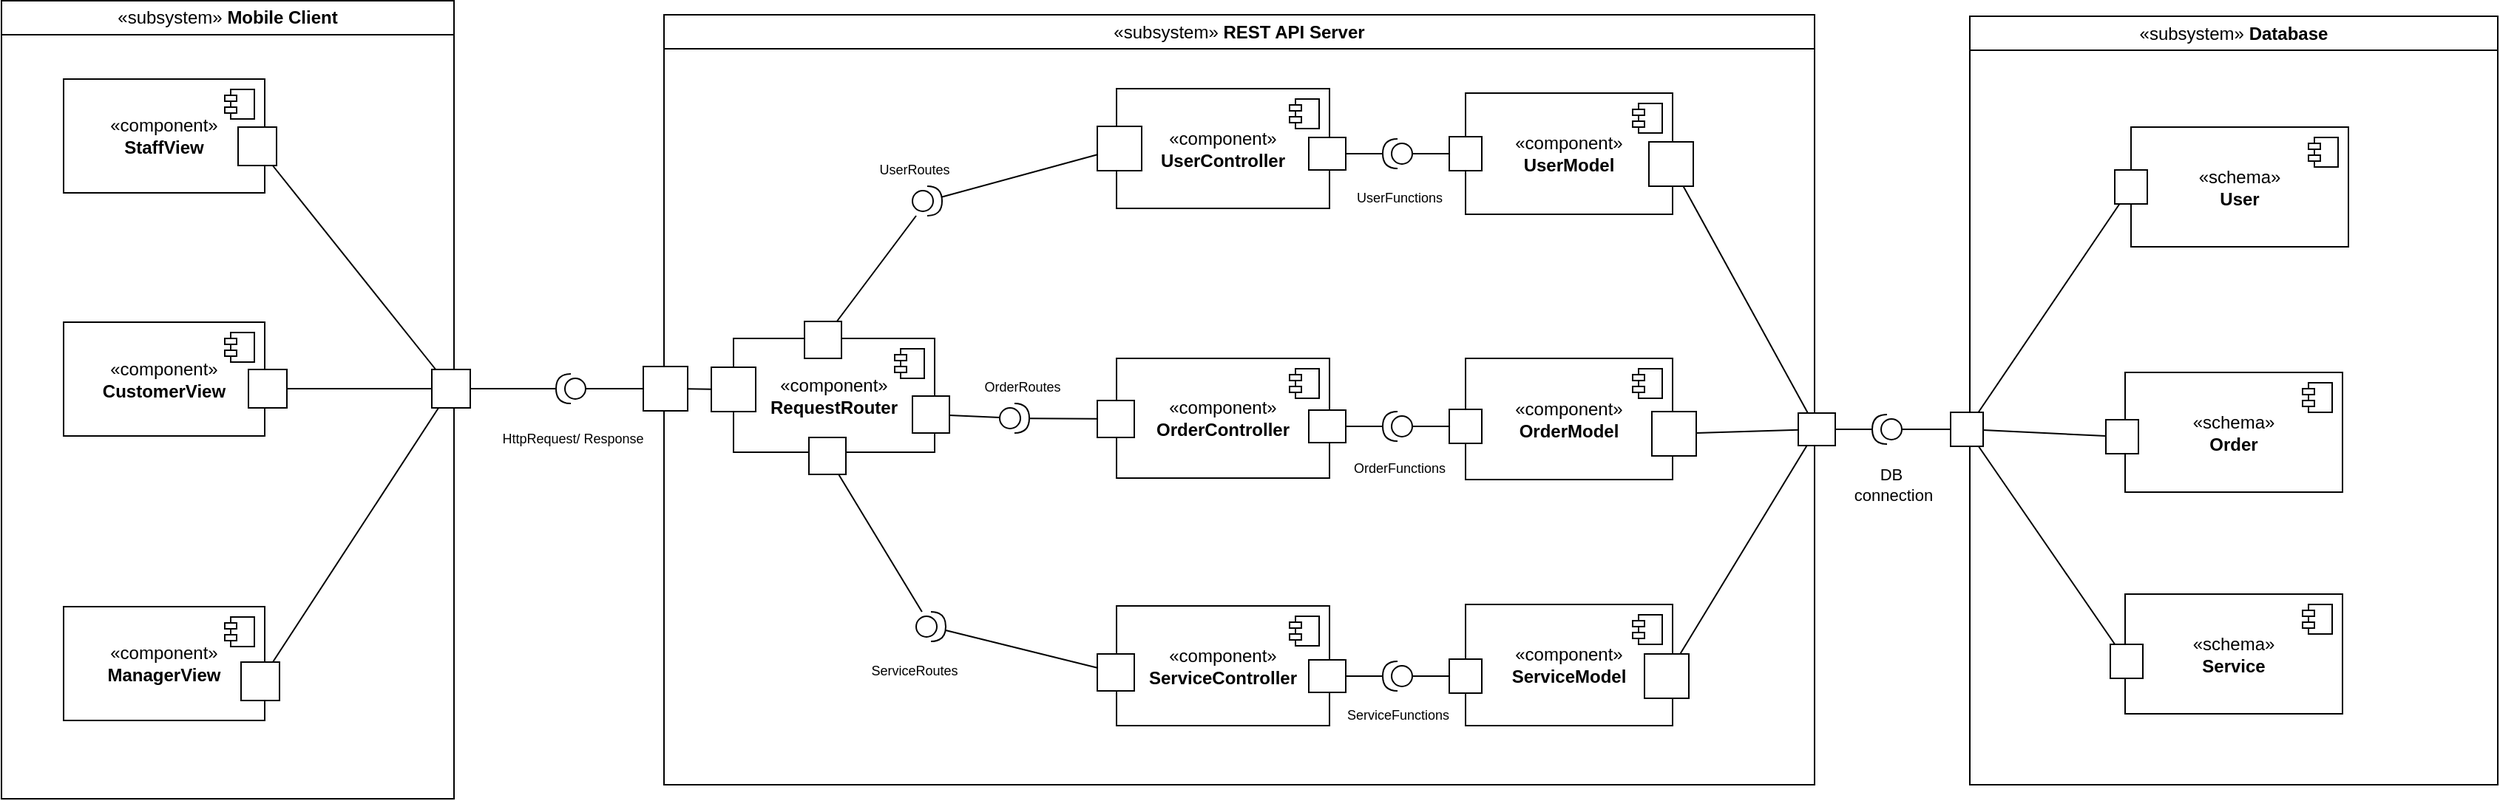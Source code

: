 <mxfile version="25.0.1">
  <diagram name="Page-1" id="HyluQ6U4d7ig4y1MqjCH">
    <mxGraphModel dx="2880" dy="2180" grid="0" gridSize="10" guides="1" tooltips="1" connect="1" arrows="1" fold="1" page="0" pageScale="1" pageWidth="827" pageHeight="1169" math="0" shadow="0">
      <root>
        <mxCell id="0" />
        <mxCell id="1" parent="0" />
        <mxCell id="JhBSRDXb_o0inempLnrZ-23" value="&lt;span style=&quot;font-weight: 400;&quot;&gt;«subsystem»&amp;nbsp;&lt;/span&gt;&lt;b&gt;REST API Server&lt;/b&gt;" style="swimlane;whiteSpace=wrap;html=1;" vertex="1" parent="1">
          <mxGeometry x="-361" y="-393" width="778" height="521" as="geometry" />
        </mxCell>
        <mxCell id="JhBSRDXb_o0inempLnrZ-3" value="«component»&lt;br&gt;&lt;b&gt;OrderController&lt;/b&gt;" style="html=1;dropTarget=0;whiteSpace=wrap;" vertex="1" parent="JhBSRDXb_o0inempLnrZ-23">
          <mxGeometry x="306" y="232.5" width="144" height="81" as="geometry" />
        </mxCell>
        <mxCell id="JhBSRDXb_o0inempLnrZ-4" value="" style="shape=module;jettyWidth=8;jettyHeight=4;" vertex="1" parent="JhBSRDXb_o0inempLnrZ-3">
          <mxGeometry x="1" width="20" height="20" relative="1" as="geometry">
            <mxPoint x="-27" y="7" as="offset" />
          </mxGeometry>
        </mxCell>
        <mxCell id="JhBSRDXb_o0inempLnrZ-5" value="«component»&lt;br&gt;&lt;b&gt;OrderModel&lt;/b&gt;" style="html=1;dropTarget=0;whiteSpace=wrap;" vertex="1" parent="JhBSRDXb_o0inempLnrZ-23">
          <mxGeometry x="542" y="232.5" width="140" height="82" as="geometry" />
        </mxCell>
        <mxCell id="JhBSRDXb_o0inempLnrZ-6" value="" style="shape=module;jettyWidth=8;jettyHeight=4;" vertex="1" parent="JhBSRDXb_o0inempLnrZ-5">
          <mxGeometry x="1" width="20" height="20" relative="1" as="geometry">
            <mxPoint x="-27" y="7" as="offset" />
          </mxGeometry>
        </mxCell>
        <mxCell id="JhBSRDXb_o0inempLnrZ-13" value="«component»&lt;br&gt;&lt;b&gt;ServiceController&lt;/b&gt;" style="html=1;dropTarget=0;whiteSpace=wrap;" vertex="1" parent="JhBSRDXb_o0inempLnrZ-23">
          <mxGeometry x="306" y="400" width="144" height="81" as="geometry" />
        </mxCell>
        <mxCell id="JhBSRDXb_o0inempLnrZ-14" value="" style="shape=module;jettyWidth=8;jettyHeight=4;" vertex="1" parent="JhBSRDXb_o0inempLnrZ-13">
          <mxGeometry x="1" width="20" height="20" relative="1" as="geometry">
            <mxPoint x="-27" y="7" as="offset" />
          </mxGeometry>
        </mxCell>
        <mxCell id="JhBSRDXb_o0inempLnrZ-15" value="«component»&lt;br&gt;&lt;b&gt;UserController&lt;/b&gt;" style="html=1;dropTarget=0;whiteSpace=wrap;" vertex="1" parent="JhBSRDXb_o0inempLnrZ-23">
          <mxGeometry x="306" y="50" width="144" height="81" as="geometry" />
        </mxCell>
        <mxCell id="JhBSRDXb_o0inempLnrZ-16" value="" style="shape=module;jettyWidth=8;jettyHeight=4;" vertex="1" parent="JhBSRDXb_o0inempLnrZ-15">
          <mxGeometry x="1" width="20" height="20" relative="1" as="geometry">
            <mxPoint x="-27" y="7" as="offset" />
          </mxGeometry>
        </mxCell>
        <mxCell id="JhBSRDXb_o0inempLnrZ-17" value="«component»&lt;br&gt;&lt;b&gt;ServiceModel&lt;/b&gt;" style="html=1;dropTarget=0;whiteSpace=wrap;" vertex="1" parent="JhBSRDXb_o0inempLnrZ-23">
          <mxGeometry x="542" y="399" width="140" height="82" as="geometry" />
        </mxCell>
        <mxCell id="JhBSRDXb_o0inempLnrZ-18" value="" style="shape=module;jettyWidth=8;jettyHeight=4;" vertex="1" parent="JhBSRDXb_o0inempLnrZ-17">
          <mxGeometry x="1" width="20" height="20" relative="1" as="geometry">
            <mxPoint x="-27" y="7" as="offset" />
          </mxGeometry>
        </mxCell>
        <mxCell id="JhBSRDXb_o0inempLnrZ-19" value="«component»&lt;br&gt;&lt;b&gt;UserModel&lt;/b&gt;" style="html=1;dropTarget=0;whiteSpace=wrap;" vertex="1" parent="JhBSRDXb_o0inempLnrZ-23">
          <mxGeometry x="542" y="53" width="140" height="82" as="geometry" />
        </mxCell>
        <mxCell id="JhBSRDXb_o0inempLnrZ-20" value="" style="shape=module;jettyWidth=8;jettyHeight=4;" vertex="1" parent="JhBSRDXb_o0inempLnrZ-19">
          <mxGeometry x="1" width="20" height="20" relative="1" as="geometry">
            <mxPoint x="-27" y="7" as="offset" />
          </mxGeometry>
        </mxCell>
        <mxCell id="JhBSRDXb_o0inempLnrZ-21" value="«component»&lt;br&gt;&lt;b&gt;RequestRouter&lt;/b&gt;" style="html=1;dropTarget=0;whiteSpace=wrap;" vertex="1" parent="JhBSRDXb_o0inempLnrZ-23">
          <mxGeometry x="47" y="219" width="136" height="77" as="geometry" />
        </mxCell>
        <mxCell id="JhBSRDXb_o0inempLnrZ-22" value="" style="shape=module;jettyWidth=8;jettyHeight=4;" vertex="1" parent="JhBSRDXb_o0inempLnrZ-21">
          <mxGeometry x="1" width="20" height="20" relative="1" as="geometry">
            <mxPoint x="-27" y="7" as="offset" />
          </mxGeometry>
        </mxCell>
        <mxCell id="JhBSRDXb_o0inempLnrZ-28" value="" style="html=1;rounded=0;" vertex="1" parent="JhBSRDXb_o0inempLnrZ-23">
          <mxGeometry x="-14" y="238" width="30" height="30" as="geometry" />
        </mxCell>
        <mxCell id="JhBSRDXb_o0inempLnrZ-32" value="" style="shape=providedRequiredInterface;html=1;verticalLabelPosition=bottom;sketch=0;rotation=-180;" vertex="1" parent="JhBSRDXb_o0inempLnrZ-23">
          <mxGeometry x="486" y="84" width="20" height="20" as="geometry" />
        </mxCell>
        <mxCell id="JhBSRDXb_o0inempLnrZ-33" value="" style="html=1;rounded=0;" vertex="1" parent="JhBSRDXb_o0inempLnrZ-23">
          <mxGeometry x="436" y="83" width="25" height="22" as="geometry" />
        </mxCell>
        <mxCell id="JhBSRDXb_o0inempLnrZ-36" value="" style="endArrow=none;html=1;rounded=0;fontSize=12;startSize=8;endSize=8;curved=1;entryX=1;entryY=0.5;entryDx=0;entryDy=0;entryPerimeter=0;" edge="1" parent="JhBSRDXb_o0inempLnrZ-23" source="JhBSRDXb_o0inempLnrZ-33" target="JhBSRDXb_o0inempLnrZ-32">
          <mxGeometry relative="1" as="geometry">
            <mxPoint x="300" y="281.459" as="sourcePoint" />
            <mxPoint x="441" y="203.459" as="targetPoint" />
          </mxGeometry>
        </mxCell>
        <mxCell id="JhBSRDXb_o0inempLnrZ-37" value="" style="html=1;rounded=0;" vertex="1" parent="JhBSRDXb_o0inempLnrZ-23">
          <mxGeometry x="531" y="82.5" width="22" height="23" as="geometry" />
        </mxCell>
        <mxCell id="JhBSRDXb_o0inempLnrZ-38" value="" style="endArrow=none;html=1;rounded=0;align=center;verticalAlign=top;endFill=0;labelBackgroundColor=none;endSize=2;fontSize=12;curved=1;entryX=0;entryY=0.5;entryDx=0;entryDy=0;entryPerimeter=0;" edge="1" source="JhBSRDXb_o0inempLnrZ-37" target="JhBSRDXb_o0inempLnrZ-32" parent="JhBSRDXb_o0inempLnrZ-23">
          <mxGeometry relative="1" as="geometry">
            <mxPoint x="548" y="140" as="targetPoint" />
          </mxGeometry>
        </mxCell>
        <mxCell id="JhBSRDXb_o0inempLnrZ-40" value="" style="shape=providedRequiredInterface;html=1;verticalLabelPosition=bottom;sketch=0;rotation=-180;" vertex="1" parent="JhBSRDXb_o0inempLnrZ-23">
          <mxGeometry x="486" y="268.5" width="20" height="20" as="geometry" />
        </mxCell>
        <mxCell id="JhBSRDXb_o0inempLnrZ-41" value="" style="html=1;rounded=0;" vertex="1" parent="JhBSRDXb_o0inempLnrZ-23">
          <mxGeometry x="436" y="267.5" width="25" height="22" as="geometry" />
        </mxCell>
        <mxCell id="JhBSRDXb_o0inempLnrZ-42" value="" style="endArrow=none;html=1;rounded=0;fontSize=12;startSize=8;endSize=8;curved=1;entryX=1;entryY=0.5;entryDx=0;entryDy=0;entryPerimeter=0;" edge="1" parent="JhBSRDXb_o0inempLnrZ-23" source="JhBSRDXb_o0inempLnrZ-41" target="JhBSRDXb_o0inempLnrZ-40">
          <mxGeometry relative="1" as="geometry">
            <mxPoint x="300" y="465.959" as="sourcePoint" />
            <mxPoint x="441" y="387.959" as="targetPoint" />
          </mxGeometry>
        </mxCell>
        <mxCell id="JhBSRDXb_o0inempLnrZ-43" value="" style="html=1;rounded=0;" vertex="1" parent="JhBSRDXb_o0inempLnrZ-23">
          <mxGeometry x="531" y="267" width="22" height="23" as="geometry" />
        </mxCell>
        <mxCell id="JhBSRDXb_o0inempLnrZ-44" value="" style="endArrow=none;html=1;rounded=0;align=center;verticalAlign=top;endFill=0;labelBackgroundColor=none;endSize=2;fontSize=12;curved=1;entryX=0;entryY=0.5;entryDx=0;entryDy=0;entryPerimeter=0;" edge="1" parent="JhBSRDXb_o0inempLnrZ-23" source="JhBSRDXb_o0inempLnrZ-43" target="JhBSRDXb_o0inempLnrZ-40">
          <mxGeometry relative="1" as="geometry">
            <mxPoint x="548" y="324.5" as="targetPoint" />
          </mxGeometry>
        </mxCell>
        <mxCell id="JhBSRDXb_o0inempLnrZ-45" value="" style="shape=providedRequiredInterface;html=1;verticalLabelPosition=bottom;sketch=0;rotation=-180;" vertex="1" parent="JhBSRDXb_o0inempLnrZ-23">
          <mxGeometry x="486" y="437.5" width="20" height="20" as="geometry" />
        </mxCell>
        <mxCell id="JhBSRDXb_o0inempLnrZ-46" value="" style="html=1;rounded=0;" vertex="1" parent="JhBSRDXb_o0inempLnrZ-23">
          <mxGeometry x="436" y="436.5" width="25" height="22" as="geometry" />
        </mxCell>
        <mxCell id="JhBSRDXb_o0inempLnrZ-47" value="" style="endArrow=none;html=1;rounded=0;fontSize=12;startSize=8;endSize=8;curved=1;entryX=1;entryY=0.5;entryDx=0;entryDy=0;entryPerimeter=0;" edge="1" parent="JhBSRDXb_o0inempLnrZ-23" source="JhBSRDXb_o0inempLnrZ-46" target="JhBSRDXb_o0inempLnrZ-45">
          <mxGeometry relative="1" as="geometry">
            <mxPoint x="300" y="634.959" as="sourcePoint" />
            <mxPoint x="441" y="556.959" as="targetPoint" />
          </mxGeometry>
        </mxCell>
        <mxCell id="JhBSRDXb_o0inempLnrZ-48" value="" style="html=1;rounded=0;" vertex="1" parent="JhBSRDXb_o0inempLnrZ-23">
          <mxGeometry x="531" y="436" width="22" height="23" as="geometry" />
        </mxCell>
        <mxCell id="JhBSRDXb_o0inempLnrZ-49" value="" style="endArrow=none;html=1;rounded=0;align=center;verticalAlign=top;endFill=0;labelBackgroundColor=none;endSize=2;fontSize=12;curved=1;entryX=0;entryY=0.5;entryDx=0;entryDy=0;entryPerimeter=0;" edge="1" parent="JhBSRDXb_o0inempLnrZ-23" source="JhBSRDXb_o0inempLnrZ-48" target="JhBSRDXb_o0inempLnrZ-45">
          <mxGeometry relative="1" as="geometry">
            <mxPoint x="548" y="493.5" as="targetPoint" />
          </mxGeometry>
        </mxCell>
        <mxCell id="JhBSRDXb_o0inempLnrZ-51" value="" style="html=1;rounded=0;" vertex="1" parent="JhBSRDXb_o0inempLnrZ-23">
          <mxGeometry x="32" y="238.5" width="30" height="30" as="geometry" />
        </mxCell>
        <mxCell id="JhBSRDXb_o0inempLnrZ-50" value="" style="endArrow=none;html=1;rounded=0;fontSize=12;startSize=8;endSize=8;curved=1;" edge="1" parent="JhBSRDXb_o0inempLnrZ-23" source="JhBSRDXb_o0inempLnrZ-28" target="JhBSRDXb_o0inempLnrZ-51">
          <mxGeometry relative="1" as="geometry">
            <mxPoint x="153" y="236.459" as="sourcePoint" />
            <mxPoint x="52" y="253" as="targetPoint" />
          </mxGeometry>
        </mxCell>
        <mxCell id="JhBSRDXb_o0inempLnrZ-64" value="" style="html=1;rounded=0;" vertex="1" parent="JhBSRDXb_o0inempLnrZ-23">
          <mxGeometry x="666" y="86" width="30" height="30" as="geometry" />
        </mxCell>
        <mxCell id="JhBSRDXb_o0inempLnrZ-67" value="" style="html=1;rounded=0;" vertex="1" parent="JhBSRDXb_o0inempLnrZ-23">
          <mxGeometry x="668" y="268.5" width="30" height="30" as="geometry" />
        </mxCell>
        <mxCell id="JhBSRDXb_o0inempLnrZ-69" value="" style="html=1;rounded=0;" vertex="1" parent="JhBSRDXb_o0inempLnrZ-23">
          <mxGeometry x="663" y="432.5" width="30" height="30" as="geometry" />
        </mxCell>
        <mxCell id="JhBSRDXb_o0inempLnrZ-72" value="" style="html=1;rounded=0;" vertex="1" parent="JhBSRDXb_o0inempLnrZ-23">
          <mxGeometry x="293" y="75.5" width="30" height="30" as="geometry" />
        </mxCell>
        <mxCell id="JhBSRDXb_o0inempLnrZ-76" value="" style="html=1;rounded=0;" vertex="1" parent="JhBSRDXb_o0inempLnrZ-23">
          <mxGeometry x="293" y="261" width="25" height="25" as="geometry" />
        </mxCell>
        <mxCell id="JhBSRDXb_o0inempLnrZ-77" value="" style="endArrow=none;html=1;rounded=0;align=center;verticalAlign=top;endFill=0;labelBackgroundColor=none;endSize=2;fontSize=12;curved=1;" edge="1" parent="JhBSRDXb_o0inempLnrZ-23" source="JhBSRDXb_o0inempLnrZ-76" target="JhBSRDXb_o0inempLnrZ-87">
          <mxGeometry relative="1" as="geometry">
            <mxPoint x="253" y="274" as="targetPoint" />
          </mxGeometry>
        </mxCell>
        <mxCell id="JhBSRDXb_o0inempLnrZ-78" value="" style="html=1;rounded=0;" vertex="1" parent="JhBSRDXb_o0inempLnrZ-23">
          <mxGeometry x="293" y="432.5" width="25" height="25" as="geometry" />
        </mxCell>
        <mxCell id="JhBSRDXb_o0inempLnrZ-84" value="" style="html=1;rounded=0;" vertex="1" parent="JhBSRDXb_o0inempLnrZ-23">
          <mxGeometry x="95" y="207.5" width="25" height="25" as="geometry" />
        </mxCell>
        <mxCell id="JhBSRDXb_o0inempLnrZ-85" value="" style="html=1;rounded=0;" vertex="1" parent="JhBSRDXb_o0inempLnrZ-23">
          <mxGeometry x="98" y="286" width="25" height="25" as="geometry" />
        </mxCell>
        <mxCell id="JhBSRDXb_o0inempLnrZ-86" value="" style="html=1;rounded=0;" vertex="1" parent="JhBSRDXb_o0inempLnrZ-23">
          <mxGeometry x="168" y="258" width="25" height="25" as="geometry" />
        </mxCell>
        <mxCell id="JhBSRDXb_o0inempLnrZ-87" value="" style="shape=providedRequiredInterface;html=1;verticalLabelPosition=bottom;sketch=0;" vertex="1" parent="JhBSRDXb_o0inempLnrZ-23">
          <mxGeometry x="227" y="263" width="20" height="20" as="geometry" />
        </mxCell>
        <mxCell id="JhBSRDXb_o0inempLnrZ-88" value="" style="endArrow=none;html=1;rounded=0;align=center;verticalAlign=top;endFill=0;labelBackgroundColor=none;endSize=2;fontSize=12;curved=1;" edge="1" parent="JhBSRDXb_o0inempLnrZ-23" source="JhBSRDXb_o0inempLnrZ-87" target="JhBSRDXb_o0inempLnrZ-86">
          <mxGeometry relative="1" as="geometry">
            <mxPoint x="121" y="432" as="targetPoint" />
            <mxPoint x="230" y="299" as="sourcePoint" />
          </mxGeometry>
        </mxCell>
        <mxCell id="JhBSRDXb_o0inempLnrZ-89" value="" style="shape=providedRequiredInterface;html=1;verticalLabelPosition=bottom;sketch=0;" vertex="1" parent="JhBSRDXb_o0inempLnrZ-23">
          <mxGeometry x="168" y="116" width="20" height="20" as="geometry" />
        </mxCell>
        <mxCell id="JhBSRDXb_o0inempLnrZ-73" value="" style="endArrow=none;html=1;rounded=0;align=center;verticalAlign=top;endFill=0;labelBackgroundColor=none;endSize=2;fontSize=12;curved=1;" edge="1" source="JhBSRDXb_o0inempLnrZ-72" target="JhBSRDXb_o0inempLnrZ-89" parent="JhBSRDXb_o0inempLnrZ-23">
          <mxGeometry relative="1" as="geometry">
            <mxPoint x="127" y="87" as="targetPoint" />
          </mxGeometry>
        </mxCell>
        <mxCell id="JhBSRDXb_o0inempLnrZ-90" value="" style="endArrow=none;html=1;rounded=0;fontSize=12;startSize=8;endSize=8;curved=1;" edge="1" parent="JhBSRDXb_o0inempLnrZ-23" source="JhBSRDXb_o0inempLnrZ-84" target="JhBSRDXb_o0inempLnrZ-89">
          <mxGeometry relative="1" as="geometry">
            <mxPoint x="170" y="316.459" as="sourcePoint" />
            <mxPoint x="311" y="238.459" as="targetPoint" />
          </mxGeometry>
        </mxCell>
        <mxCell id="JhBSRDXb_o0inempLnrZ-91" value="" style="shape=providedRequiredInterface;html=1;verticalLabelPosition=bottom;sketch=0;" vertex="1" parent="JhBSRDXb_o0inempLnrZ-23">
          <mxGeometry x="170.5" y="404" width="20" height="20" as="geometry" />
        </mxCell>
        <mxCell id="JhBSRDXb_o0inempLnrZ-79" value="" style="endArrow=none;html=1;rounded=0;align=center;verticalAlign=top;endFill=0;labelBackgroundColor=none;endSize=2;fontSize=12;curved=1;" edge="1" parent="JhBSRDXb_o0inempLnrZ-23" source="JhBSRDXb_o0inempLnrZ-78" target="JhBSRDXb_o0inempLnrZ-91">
          <mxGeometry relative="1" as="geometry">
            <mxPoint x="111" y="422" as="targetPoint" />
          </mxGeometry>
        </mxCell>
        <mxCell id="JhBSRDXb_o0inempLnrZ-92" value="" style="endArrow=none;html=1;rounded=0;fontSize=12;startSize=8;endSize=8;curved=1;" edge="1" parent="JhBSRDXb_o0inempLnrZ-23" source="JhBSRDXb_o0inempLnrZ-85" target="JhBSRDXb_o0inempLnrZ-91">
          <mxGeometry relative="1" as="geometry">
            <mxPoint x="225" y="305.459" as="sourcePoint" />
            <mxPoint x="366" y="227.459" as="targetPoint" />
          </mxGeometry>
        </mxCell>
        <mxCell id="JhBSRDXb_o0inempLnrZ-116" value="UserFunctions" style="text;html=1;align=center;verticalAlign=middle;resizable=0;points=[];autosize=1;strokeColor=none;fillColor=none;fontSize=9;" vertex="1" parent="JhBSRDXb_o0inempLnrZ-23">
          <mxGeometry x="458.5" y="113" width="76" height="22" as="geometry" />
        </mxCell>
        <mxCell id="JhBSRDXb_o0inempLnrZ-117" value="OrderFunctions" style="text;html=1;align=center;verticalAlign=middle;resizable=0;points=[];autosize=1;strokeColor=none;fillColor=none;fontSize=9;" vertex="1" parent="JhBSRDXb_o0inempLnrZ-23">
          <mxGeometry x="457" y="296" width="80" height="22" as="geometry" />
        </mxCell>
        <mxCell id="JhBSRDXb_o0inempLnrZ-118" value="ServiceFunctions" style="text;html=1;align=center;verticalAlign=middle;resizable=0;points=[];autosize=1;strokeColor=none;fillColor=none;fontSize=9;" vertex="1" parent="JhBSRDXb_o0inempLnrZ-23">
          <mxGeometry x="452" y="462.5" width="87" height="22" as="geometry" />
        </mxCell>
        <mxCell id="JhBSRDXb_o0inempLnrZ-120" value="UserRoutes" style="text;html=1;align=center;verticalAlign=middle;resizable=0;points=[];autosize=1;strokeColor=none;fillColor=none;fontSize=9;" vertex="1" parent="JhBSRDXb_o0inempLnrZ-23">
          <mxGeometry x="136" y="94" width="66" height="22" as="geometry" />
        </mxCell>
        <mxCell id="JhBSRDXb_o0inempLnrZ-121" value="OrderRoutes" style="text;html=1;align=center;verticalAlign=middle;resizable=0;points=[];autosize=1;strokeColor=none;fillColor=none;fontSize=9;" vertex="1" parent="JhBSRDXb_o0inempLnrZ-23">
          <mxGeometry x="207" y="241" width="70" height="22" as="geometry" />
        </mxCell>
        <mxCell id="JhBSRDXb_o0inempLnrZ-122" value="ServiceRoutes" style="text;html=1;align=center;verticalAlign=middle;resizable=0;points=[];autosize=1;strokeColor=none;fillColor=none;fontSize=9;" vertex="1" parent="JhBSRDXb_o0inempLnrZ-23">
          <mxGeometry x="130" y="432.5" width="77" height="22" as="geometry" />
        </mxCell>
        <mxCell id="JhBSRDXb_o0inempLnrZ-27" value="" style="shape=providedRequiredInterface;html=1;verticalLabelPosition=bottom;sketch=0;rotation=-180;" vertex="1" parent="1">
          <mxGeometry x="-434" y="-150" width="20" height="20" as="geometry" />
        </mxCell>
        <mxCell id="JhBSRDXb_o0inempLnrZ-31" value="" style="endArrow=none;html=1;rounded=0;fontSize=12;startSize=8;endSize=8;curved=1;exitX=0;exitY=0.5;exitDx=0;exitDy=0;exitPerimeter=0;" edge="1" parent="1" source="JhBSRDXb_o0inempLnrZ-27" target="JhBSRDXb_o0inempLnrZ-28">
          <mxGeometry relative="1" as="geometry">
            <mxPoint x="-400" y="-146" as="sourcePoint" />
            <mxPoint x="-308" y="-71.541" as="targetPoint" />
          </mxGeometry>
        </mxCell>
        <mxCell id="JhBSRDXb_o0inempLnrZ-58" value="" style="shape=providedRequiredInterface;html=1;verticalLabelPosition=bottom;sketch=0;rotation=-180;" vertex="1" parent="1">
          <mxGeometry x="456" y="-122.5" width="20" height="20" as="geometry" />
        </mxCell>
        <mxCell id="JhBSRDXb_o0inempLnrZ-59" value="" style="html=1;rounded=0;" vertex="1" parent="1">
          <mxGeometry x="406" y="-123.5" width="25" height="22" as="geometry" />
        </mxCell>
        <mxCell id="JhBSRDXb_o0inempLnrZ-60" value="" style="endArrow=none;html=1;rounded=0;fontSize=12;startSize=8;endSize=8;curved=1;entryX=1;entryY=0.5;entryDx=0;entryDy=0;entryPerimeter=0;" edge="1" parent="1" source="JhBSRDXb_o0inempLnrZ-59" target="JhBSRDXb_o0inempLnrZ-58">
          <mxGeometry relative="1" as="geometry">
            <mxPoint x="270" y="74.959" as="sourcePoint" />
            <mxPoint x="411" y="-3.041" as="targetPoint" />
          </mxGeometry>
        </mxCell>
        <mxCell id="JhBSRDXb_o0inempLnrZ-62" value="" style="endArrow=none;html=1;rounded=0;align=center;verticalAlign=top;endFill=0;labelBackgroundColor=none;endSize=2;fontSize=12;curved=1;entryX=0;entryY=0.5;entryDx=0;entryDy=0;entryPerimeter=0;" edge="1" parent="1" source="JhBSRDXb_o0inempLnrZ-61" target="JhBSRDXb_o0inempLnrZ-58">
          <mxGeometry relative="1" as="geometry">
            <mxPoint x="518" y="-66.5" as="targetPoint" />
          </mxGeometry>
        </mxCell>
        <mxCell id="JhBSRDXb_o0inempLnrZ-65" value="" style="endArrow=none;html=1;rounded=0;align=center;verticalAlign=top;endFill=0;labelBackgroundColor=none;endSize=2;fontSize=12;curved=1;" edge="1" source="JhBSRDXb_o0inempLnrZ-64" target="JhBSRDXb_o0inempLnrZ-59" parent="1">
          <mxGeometry relative="1" as="geometry">
            <mxPoint x="359" y="-289" as="targetPoint" />
          </mxGeometry>
        </mxCell>
        <mxCell id="JhBSRDXb_o0inempLnrZ-68" value="" style="endArrow=none;html=1;rounded=0;align=center;verticalAlign=top;endFill=0;labelBackgroundColor=none;endSize=2;fontSize=12;curved=1;" edge="1" parent="1" source="JhBSRDXb_o0inempLnrZ-67" target="JhBSRDXb_o0inempLnrZ-59">
          <mxGeometry relative="1" as="geometry">
            <mxPoint x="414" y="59.5" as="targetPoint" />
          </mxGeometry>
        </mxCell>
        <mxCell id="JhBSRDXb_o0inempLnrZ-70" value="" style="endArrow=none;html=1;rounded=0;align=center;verticalAlign=top;endFill=0;labelBackgroundColor=none;endSize=2;fontSize=12;curved=1;" edge="1" parent="1" source="JhBSRDXb_o0inempLnrZ-69" target="JhBSRDXb_o0inempLnrZ-59">
          <mxGeometry relative="1" as="geometry">
            <mxPoint x="401" y="52" as="targetPoint" />
          </mxGeometry>
        </mxCell>
        <mxCell id="JhBSRDXb_o0inempLnrZ-93" value="&lt;span style=&quot;font-weight: 400;&quot;&gt;«subsystem»&amp;nbsp;&lt;/span&gt;&lt;b&gt;Mobile Client&lt;/b&gt;" style="swimlane;whiteSpace=wrap;html=1;" vertex="1" parent="1">
          <mxGeometry x="-809" y="-402.5" width="306" height="540" as="geometry" />
        </mxCell>
        <mxCell id="JhBSRDXb_o0inempLnrZ-1" value="«component»&lt;br&gt;&lt;b&gt;CustomerView&lt;/b&gt;" style="html=1;dropTarget=0;whiteSpace=wrap;" vertex="1" parent="JhBSRDXb_o0inempLnrZ-93">
          <mxGeometry x="42" y="217.5" width="136" height="77" as="geometry" />
        </mxCell>
        <mxCell id="JhBSRDXb_o0inempLnrZ-2" value="" style="shape=module;jettyWidth=8;jettyHeight=4;" vertex="1" parent="JhBSRDXb_o0inempLnrZ-1">
          <mxGeometry x="1" width="20" height="20" relative="1" as="geometry">
            <mxPoint x="-27" y="7" as="offset" />
          </mxGeometry>
        </mxCell>
        <mxCell id="JhBSRDXb_o0inempLnrZ-9" value="«component»&lt;br&gt;&lt;b&gt;ManagerView&lt;/b&gt;" style="html=1;dropTarget=0;whiteSpace=wrap;" vertex="1" parent="JhBSRDXb_o0inempLnrZ-93">
          <mxGeometry x="42" y="410" width="136" height="77" as="geometry" />
        </mxCell>
        <mxCell id="JhBSRDXb_o0inempLnrZ-10" value="" style="shape=module;jettyWidth=8;jettyHeight=4;" vertex="1" parent="JhBSRDXb_o0inempLnrZ-9">
          <mxGeometry x="1" width="20" height="20" relative="1" as="geometry">
            <mxPoint x="-27" y="7" as="offset" />
          </mxGeometry>
        </mxCell>
        <mxCell id="JhBSRDXb_o0inempLnrZ-11" value="«component»&lt;br&gt;&lt;b&gt;StaffView&lt;/b&gt;" style="html=1;dropTarget=0;whiteSpace=wrap;" vertex="1" parent="JhBSRDXb_o0inempLnrZ-93">
          <mxGeometry x="42" y="53" width="136" height="77" as="geometry" />
        </mxCell>
        <mxCell id="JhBSRDXb_o0inempLnrZ-12" value="" style="shape=module;jettyWidth=8;jettyHeight=4;" vertex="1" parent="JhBSRDXb_o0inempLnrZ-11">
          <mxGeometry x="1" width="20" height="20" relative="1" as="geometry">
            <mxPoint x="-27" y="7" as="offset" />
          </mxGeometry>
        </mxCell>
        <mxCell id="JhBSRDXb_o0inempLnrZ-94" value="" style="whiteSpace=wrap;html=1;aspect=fixed;" vertex="1" parent="JhBSRDXb_o0inempLnrZ-93">
          <mxGeometry x="291" y="249.5" width="26" height="26" as="geometry" />
        </mxCell>
        <mxCell id="JhBSRDXb_o0inempLnrZ-97" value="" style="whiteSpace=wrap;html=1;aspect=fixed;" vertex="1" parent="JhBSRDXb_o0inempLnrZ-93">
          <mxGeometry x="160" y="85.5" width="26" height="26" as="geometry" />
        </mxCell>
        <mxCell id="JhBSRDXb_o0inempLnrZ-96" value="" style="endArrow=none;html=1;rounded=0;fontSize=12;startSize=8;endSize=8;curved=1;" edge="1" parent="JhBSRDXb_o0inempLnrZ-93" source="JhBSRDXb_o0inempLnrZ-97" target="JhBSRDXb_o0inempLnrZ-94">
          <mxGeometry relative="1" as="geometry">
            <mxPoint x="348" y="445.959" as="sourcePoint" />
            <mxPoint x="489" y="367.959" as="targetPoint" />
          </mxGeometry>
        </mxCell>
        <mxCell id="JhBSRDXb_o0inempLnrZ-98" value="" style="whiteSpace=wrap;html=1;aspect=fixed;" vertex="1" parent="JhBSRDXb_o0inempLnrZ-93">
          <mxGeometry x="167" y="249.5" width="26" height="26" as="geometry" />
        </mxCell>
        <mxCell id="JhBSRDXb_o0inempLnrZ-99" value="" style="endArrow=none;html=1;rounded=0;fontSize=12;startSize=8;endSize=8;curved=1;" edge="1" parent="JhBSRDXb_o0inempLnrZ-93" source="JhBSRDXb_o0inempLnrZ-98" target="JhBSRDXb_o0inempLnrZ-94">
          <mxGeometry relative="1" as="geometry">
            <mxPoint x="193" y="121" as="sourcePoint" />
            <mxPoint x="287" y="293.5" as="targetPoint" />
          </mxGeometry>
        </mxCell>
        <mxCell id="JhBSRDXb_o0inempLnrZ-101" value="" style="whiteSpace=wrap;html=1;aspect=fixed;" vertex="1" parent="JhBSRDXb_o0inempLnrZ-93">
          <mxGeometry x="162" y="447.5" width="26" height="26" as="geometry" />
        </mxCell>
        <mxCell id="JhBSRDXb_o0inempLnrZ-100" value="" style="endArrow=none;html=1;rounded=0;fontSize=12;startSize=8;endSize=8;curved=1;" edge="1" parent="JhBSRDXb_o0inempLnrZ-93" source="JhBSRDXb_o0inempLnrZ-101" target="JhBSRDXb_o0inempLnrZ-94">
          <mxGeometry relative="1" as="geometry">
            <mxPoint x="222" y="403.5" as="sourcePoint" />
            <mxPoint x="301" y="275" as="targetPoint" />
          </mxGeometry>
        </mxCell>
        <mxCell id="JhBSRDXb_o0inempLnrZ-95" value="" style="endArrow=none;html=1;rounded=0;fontSize=12;startSize=8;endSize=8;curved=1;" edge="1" parent="1" source="JhBSRDXb_o0inempLnrZ-94" target="JhBSRDXb_o0inempLnrZ-27">
          <mxGeometry relative="1" as="geometry">
            <mxPoint x="-492" y="-101.541" as="sourcePoint" />
            <mxPoint x="-351" y="-179.541" as="targetPoint" />
          </mxGeometry>
        </mxCell>
        <mxCell id="JhBSRDXb_o0inempLnrZ-102" value="&lt;span style=&quot;font-weight: 400;&quot;&gt;«subsystem»&amp;nbsp;&lt;/span&gt;&lt;b&gt;Database&lt;/b&gt;" style="swimlane;whiteSpace=wrap;html=1;" vertex="1" parent="1">
          <mxGeometry x="522" y="-392" width="357" height="520" as="geometry" />
        </mxCell>
        <mxCell id="JhBSRDXb_o0inempLnrZ-7" value="«schema»&lt;br&gt;&lt;b&gt;User&lt;/b&gt;" style="html=1;dropTarget=0;whiteSpace=wrap;" vertex="1" parent="JhBSRDXb_o0inempLnrZ-102">
          <mxGeometry x="109" y="75" width="147" height="81" as="geometry" />
        </mxCell>
        <mxCell id="JhBSRDXb_o0inempLnrZ-8" value="" style="shape=module;jettyWidth=8;jettyHeight=4;" vertex="1" parent="JhBSRDXb_o0inempLnrZ-7">
          <mxGeometry x="1" width="20" height="20" relative="1" as="geometry">
            <mxPoint x="-27" y="7" as="offset" />
          </mxGeometry>
        </mxCell>
        <mxCell id="JhBSRDXb_o0inempLnrZ-103" value="«schema»&lt;br&gt;&lt;b&gt;Order&lt;/b&gt;&lt;span style=&quot;caret-color: rgba(0, 0, 0, 0); color: rgba(0, 0, 0, 0); font-family: monospace; font-size: 0px; text-align: start; white-space: nowrap;&quot;&gt;%3CmxGraphModel%3E%3Croot%3E%3CmxCell%20id%3D%220%22%2F%3E%3CmxCell%20id%3D%221%22%20parent%3D%220%22%2F%3E%3CmxCell%20id%3D%222%22%20value%3D%22%C2%ABschema%C2%BB%26lt%3Bbr%26gt%3B%26lt%3Bb%26gt%3BUser%26lt%3B%2Fb%26gt%3B%22%20style%3D%22html%3D1%3BdropTarget%3D0%3BwhiteSpace%3Dwrap%3B%22%20vertex%3D%221%22%20parent%3D%221%22%3E%3CmxGeometry%20x%3D%22627%22%20y%3D%22-324%22%20width%3D%22147%22%20height%3D%2281%22%20as%3D%22geometry%22%2F%3E%3C%2FmxCell%3E%3CmxCell%20id%3D%223%22%20value%3D%22%22%20style%3D%22shape%3Dmodule%3BjettyWidth%3D8%3BjettyHeight%3D4%3B%22%20vertex%3D%221%22%20parent%3D%222%22%3E%3CmxGeometry%20x%3D%221%22%20width%3D%2220%22%20height%3D%2220%22%20relative%3D%221%22%20as%3D%22geometry%22%3E%3CmxPoint%20x%3D%22-27%22%20y%3D%227%22%20as%3D%22offset%22%2F%3E%3C%2FmxGeometry%3E%3C%2FmxCell%3E%3C%2Froot%3E%3C%2FmxGraphModel%3E&lt;/span&gt;" style="html=1;dropTarget=0;whiteSpace=wrap;" vertex="1" parent="JhBSRDXb_o0inempLnrZ-102">
          <mxGeometry x="105" y="241" width="147" height="81" as="geometry" />
        </mxCell>
        <mxCell id="JhBSRDXb_o0inempLnrZ-104" value="" style="shape=module;jettyWidth=8;jettyHeight=4;" vertex="1" parent="JhBSRDXb_o0inempLnrZ-103">
          <mxGeometry x="1" width="20" height="20" relative="1" as="geometry">
            <mxPoint x="-27" y="7" as="offset" />
          </mxGeometry>
        </mxCell>
        <mxCell id="JhBSRDXb_o0inempLnrZ-105" value="«schema»&lt;br&gt;&lt;div style=&quot;text-align: center;&quot;&gt;&lt;span style=&quot;text-align: start; white-space-collapse: collapse;&quot;&gt;&lt;b&gt;Service&lt;/b&gt;&lt;/span&gt;&lt;span style=&quot;caret-color: rgba(0, 0, 0, 0); color: rgba(0, 0, 0, 0); font-family: monospace; font-size: 0px; text-align: start; white-space: nowrap;&quot;&gt;%3CmxGraphModel%3E%3Croot%3E%3CmxCell%20id%3D%220%22%2F%3E%3CmxCell%20id%3D%221%22%20parent%3D%220%22%2F%3E%3CmxCell%20id%3D%222%22%20value%3D%22%C2%ABschema%C2%BB%26lt%3Bbr%26gt%3B%26lt%3Bb%26gt%3BUser%26lt%3B%2Fb%26gt%3B%22%20style%3D%22html%3D1%3BdropTarget%3D0%3BwhiteSpace%3Dwrap%3B%22%20vertex%3D%221%22%20parent%3D%221%22%3E%3CmxGeometry%20x%3D%22627%22%20y%3D%22-324%22%20width%3D%22147%22%20height%3D%2281%22%20as%3D%22geometry%22%2F%3E%3C%2FmxCell%3E%3CmxCell%20id%3D%223%22%20value%3D%22%22%20style%3D%22shape%3Dmodule%3BjettyWidth%3D8%3BjettyHeight%3D4%3B%22%20vertex%3D%221%22%20parent%3D%222%22%3E%3CmxGeometry%20x%3D%221%22%20width%3D%2220%22%20height%3D%2220%22%20relative%3D%221%22%20as%3D%22geometry%22%3E%3CmxPoint%20x%3D%22-27%22%20y%3D%227%22%20as%3D%22offset%22%2F%3E%3C%2FmxGeometry%3E%3C%2FmxCell%3E%3C%2Froot%3E%3C%2FmxGraphModel%3E&lt;/span&gt;&lt;/div&gt;" style="html=1;dropTarget=0;whiteSpace=wrap;" vertex="1" parent="JhBSRDXb_o0inempLnrZ-102">
          <mxGeometry x="105" y="391" width="147" height="81" as="geometry" />
        </mxCell>
        <mxCell id="JhBSRDXb_o0inempLnrZ-106" value="" style="shape=module;jettyWidth=8;jettyHeight=4;" vertex="1" parent="JhBSRDXb_o0inempLnrZ-105">
          <mxGeometry x="1" width="20" height="20" relative="1" as="geometry">
            <mxPoint x="-27" y="7" as="offset" />
          </mxGeometry>
        </mxCell>
        <mxCell id="JhBSRDXb_o0inempLnrZ-61" value="" style="html=1;rounded=0;" vertex="1" parent="JhBSRDXb_o0inempLnrZ-102">
          <mxGeometry x="-13" y="268" width="22" height="23" as="geometry" />
        </mxCell>
        <mxCell id="JhBSRDXb_o0inempLnrZ-108" value="" style="html=1;rounded=0;" vertex="1" parent="JhBSRDXb_o0inempLnrZ-102">
          <mxGeometry x="98" y="104" width="22" height="23" as="geometry" />
        </mxCell>
        <mxCell id="JhBSRDXb_o0inempLnrZ-109" value="" style="html=1;rounded=0;" vertex="1" parent="JhBSRDXb_o0inempLnrZ-102">
          <mxGeometry x="92" y="273" width="22" height="23" as="geometry" />
        </mxCell>
        <mxCell id="JhBSRDXb_o0inempLnrZ-110" value="" style="html=1;rounded=0;" vertex="1" parent="JhBSRDXb_o0inempLnrZ-102">
          <mxGeometry x="95" y="425" width="22" height="23" as="geometry" />
        </mxCell>
        <mxCell id="JhBSRDXb_o0inempLnrZ-107" value="" style="endArrow=none;html=1;rounded=0;align=center;verticalAlign=top;endFill=0;labelBackgroundColor=none;endSize=2;fontSize=12;curved=1;" edge="1" parent="JhBSRDXb_o0inempLnrZ-102" source="JhBSRDXb_o0inempLnrZ-108" target="JhBSRDXb_o0inempLnrZ-61">
          <mxGeometry relative="1" as="geometry">
            <mxPoint x="71" y="114" as="sourcePoint" />
            <mxPoint x="-100" y="278" as="targetPoint" />
          </mxGeometry>
        </mxCell>
        <mxCell id="JhBSRDXb_o0inempLnrZ-112" value="" style="endArrow=none;html=1;rounded=0;align=center;verticalAlign=top;endFill=0;labelBackgroundColor=none;endSize=2;fontSize=12;curved=1;" edge="1" parent="JhBSRDXb_o0inempLnrZ-102" source="JhBSRDXb_o0inempLnrZ-109" target="JhBSRDXb_o0inempLnrZ-61">
          <mxGeometry relative="1" as="geometry">
            <mxPoint x="111" y="137" as="sourcePoint" />
            <mxPoint x="16" y="278" as="targetPoint" />
          </mxGeometry>
        </mxCell>
        <mxCell id="JhBSRDXb_o0inempLnrZ-113" value="" style="endArrow=none;html=1;rounded=0;align=center;verticalAlign=top;endFill=0;labelBackgroundColor=none;endSize=2;fontSize=12;curved=1;" edge="1" parent="JhBSRDXb_o0inempLnrZ-102" source="JhBSRDXb_o0inempLnrZ-110" target="JhBSRDXb_o0inempLnrZ-61">
          <mxGeometry relative="1" as="geometry">
            <mxPoint x="121" y="147" as="sourcePoint" />
            <mxPoint x="26" y="288" as="targetPoint" />
          </mxGeometry>
        </mxCell>
        <mxCell id="JhBSRDXb_o0inempLnrZ-115" value="DB&amp;nbsp;&lt;div&gt;connection&lt;/div&gt;" style="text;html=1;align=center;verticalAlign=middle;resizable=0;points=[];autosize=1;strokeColor=none;fillColor=none;fontSize=11;" vertex="1" parent="1">
          <mxGeometry x="434" y="-94" width="71" height="38" as="geometry" />
        </mxCell>
        <mxCell id="JhBSRDXb_o0inempLnrZ-123" value="HttpRequest/ Response" style="text;html=1;align=center;verticalAlign=middle;resizable=0;points=[];autosize=1;strokeColor=none;fillColor=none;fontSize=9;" vertex="1" parent="1">
          <mxGeometry x="-480.5" y="-117" width="114" height="22" as="geometry" />
        </mxCell>
      </root>
    </mxGraphModel>
  </diagram>
</mxfile>

